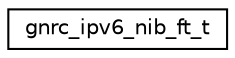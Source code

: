 digraph "Graphical Class Hierarchy"
{
 // LATEX_PDF_SIZE
  edge [fontname="Helvetica",fontsize="10",labelfontname="Helvetica",labelfontsize="10"];
  node [fontname="Helvetica",fontsize="10",shape=record];
  rankdir="LR";
  Node0 [label="gnrc_ipv6_nib_ft_t",height=0.2,width=0.4,color="black", fillcolor="white", style="filled",URL="$structgnrc__ipv6__nib__ft__t.html",tooltip="Forwarding table entry view on NIB."];
}
